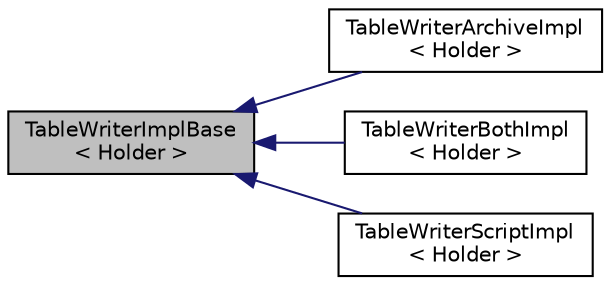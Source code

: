 digraph "TableWriterImplBase&lt; Holder &gt;"
{
  edge [fontname="Helvetica",fontsize="10",labelfontname="Helvetica",labelfontsize="10"];
  node [fontname="Helvetica",fontsize="10",shape=record];
  rankdir="LR";
  Node0 [label="TableWriterImplBase\l\< Holder \>",height=0.2,width=0.4,color="black", fillcolor="grey75", style="filled", fontcolor="black"];
  Node0 -> Node1 [dir="back",color="midnightblue",fontsize="10",style="solid",fontname="Helvetica"];
  Node1 [label="TableWriterArchiveImpl\l\< Holder \>",height=0.2,width=0.4,color="black", fillcolor="white", style="filled",URL="$classkaldi_1_1TableWriterArchiveImpl.html"];
  Node0 -> Node2 [dir="back",color="midnightblue",fontsize="10",style="solid",fontname="Helvetica"];
  Node2 [label="TableWriterBothImpl\l\< Holder \>",height=0.2,width=0.4,color="black", fillcolor="white", style="filled",URL="$classkaldi_1_1TableWriterBothImpl.html"];
  Node0 -> Node3 [dir="back",color="midnightblue",fontsize="10",style="solid",fontname="Helvetica"];
  Node3 [label="TableWriterScriptImpl\l\< Holder \>",height=0.2,width=0.4,color="black", fillcolor="white", style="filled",URL="$classkaldi_1_1TableWriterScriptImpl.html"];
}
